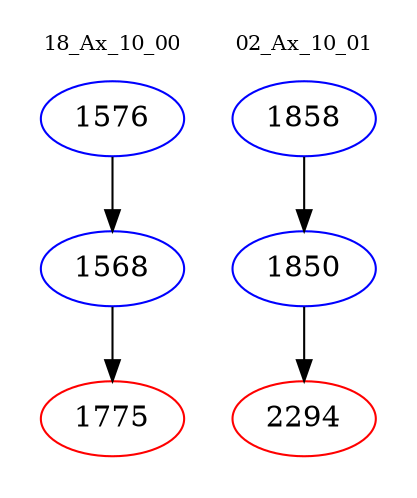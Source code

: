 digraph{
subgraph cluster_0 {
color = white
label = "18_Ax_10_00";
fontsize=10;
T0_1576 [label="1576", color="blue"]
T0_1576 -> T0_1568 [color="black"]
T0_1568 [label="1568", color="blue"]
T0_1568 -> T0_1775 [color="black"]
T0_1775 [label="1775", color="red"]
}
subgraph cluster_1 {
color = white
label = "02_Ax_10_01";
fontsize=10;
T1_1858 [label="1858", color="blue"]
T1_1858 -> T1_1850 [color="black"]
T1_1850 [label="1850", color="blue"]
T1_1850 -> T1_2294 [color="black"]
T1_2294 [label="2294", color="red"]
}
}
